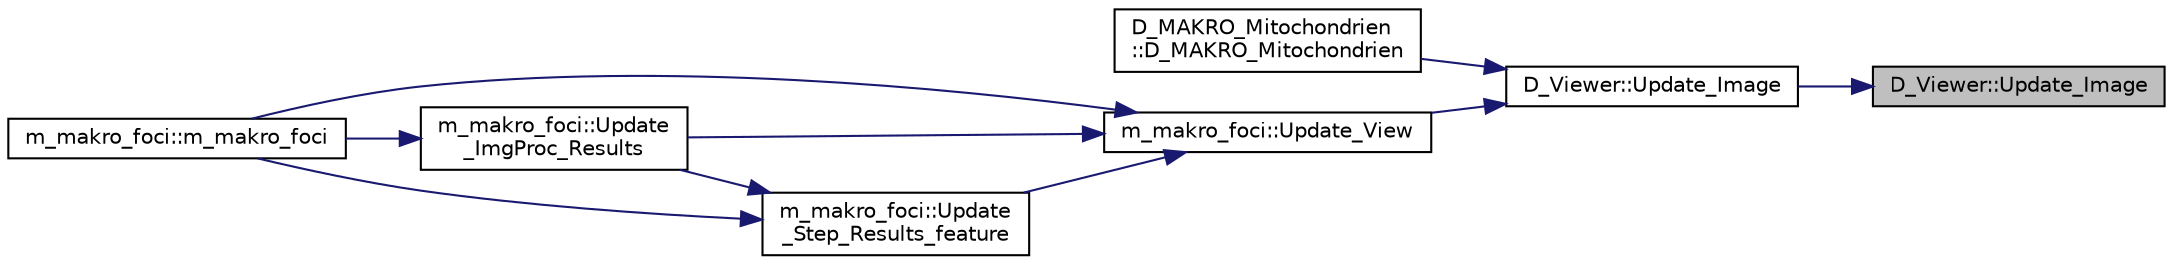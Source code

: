 digraph "D_Viewer::Update_Image"
{
 // LATEX_PDF_SIZE
  edge [fontname="Helvetica",fontsize="10",labelfontname="Helvetica",labelfontsize="10"];
  node [fontname="Helvetica",fontsize="10",shape=record];
  rankdir="RL";
  Node1 [label="D_Viewer::Update_Image",height=0.2,width=0.4,color="black", fillcolor="grey75", style="filled", fontcolor="black",tooltip=" "];
  Node1 -> Node2 [dir="back",color="midnightblue",fontsize="10",style="solid"];
  Node2 [label="D_Viewer::Update_Image",height=0.2,width=0.4,color="black", fillcolor="white", style="filled",URL="$class_d___viewer.html#ad930d0f9d7b3158439e86badac21cd7d",tooltip=" "];
  Node2 -> Node3 [dir="back",color="midnightblue",fontsize="10",style="solid"];
  Node3 [label="D_MAKRO_Mitochondrien\l::D_MAKRO_Mitochondrien",height=0.2,width=0.4,color="black", fillcolor="white", style="filled",URL="$class_d___m_a_k_r_o___mitochondrien.html#a7b081c5ed224b36aa433bba6311d6230",tooltip=" "];
  Node2 -> Node4 [dir="back",color="midnightblue",fontsize="10",style="solid"];
  Node4 [label="m_makro_foci::Update_View",height=0.2,width=0.4,color="black", fillcolor="white", style="filled",URL="$classm__makro__foci.html#a57616b460ddefc98f32c6facdfe256bd",tooltip=" "];
  Node4 -> Node5 [dir="back",color="midnightblue",fontsize="10",style="solid"];
  Node5 [label="m_makro_foci::m_makro_foci",height=0.2,width=0.4,color="black", fillcolor="white", style="filled",URL="$classm__makro__foci.html#a572729ade95da42febe843621df0b5fa",tooltip=" "];
  Node4 -> Node6 [dir="back",color="midnightblue",fontsize="10",style="solid"];
  Node6 [label="m_makro_foci::Update\l_ImgProc_Results",height=0.2,width=0.4,color="black", fillcolor="white", style="filled",URL="$classm__makro__foci.html#abb0fb4f138135ae9e2ba3de9975af0b2",tooltip=" "];
  Node6 -> Node5 [dir="back",color="midnightblue",fontsize="10",style="solid"];
  Node4 -> Node7 [dir="back",color="midnightblue",fontsize="10",style="solid"];
  Node7 [label="m_makro_foci::Update\l_Step_Results_feature",height=0.2,width=0.4,color="black", fillcolor="white", style="filled",URL="$classm__makro__foci.html#a478d8c0fa7bf4d610546d695c6baf8ba",tooltip=" "];
  Node7 -> Node5 [dir="back",color="midnightblue",fontsize="10",style="solid"];
  Node7 -> Node6 [dir="back",color="midnightblue",fontsize="10",style="solid"];
}

